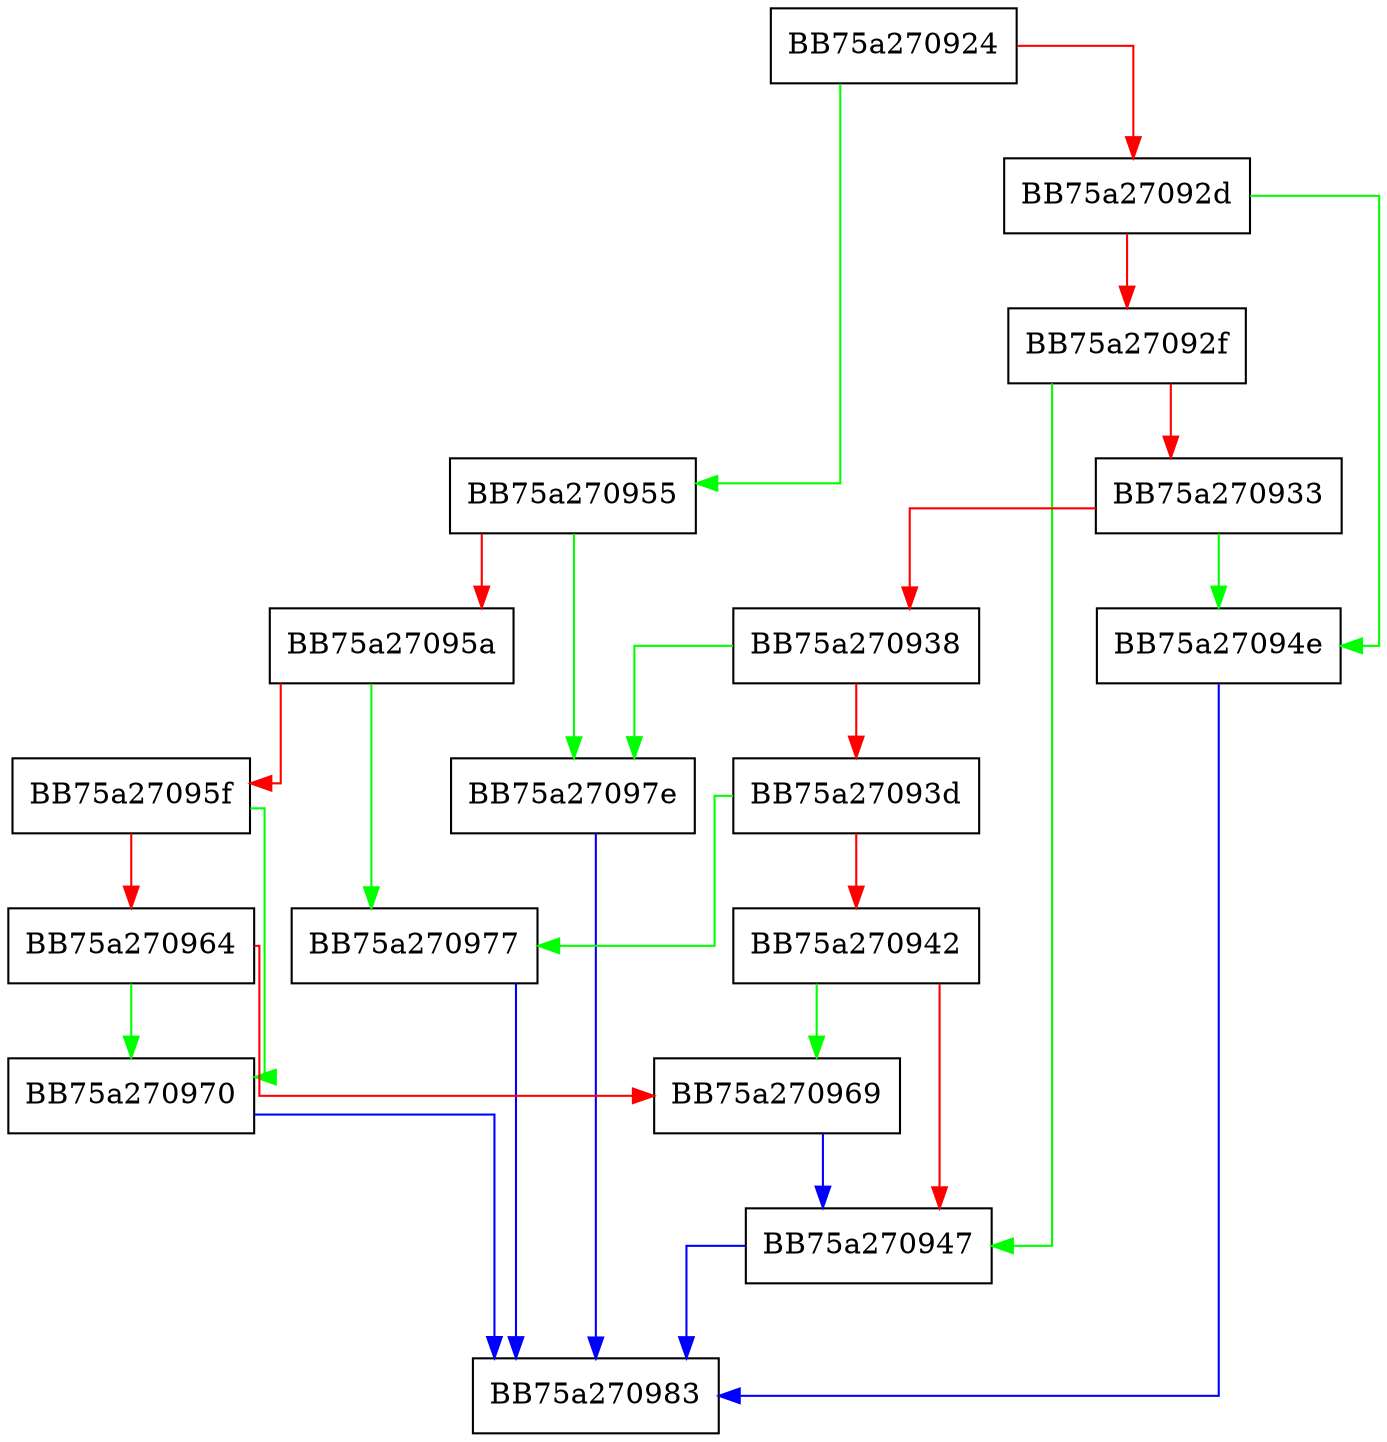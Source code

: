 digraph InnoMethodToUnplibMethod {
  node [shape="box"];
  graph [splines=ortho];
  BB75a270924 -> BB75a270955 [color="green"];
  BB75a270924 -> BB75a27092d [color="red"];
  BB75a27092d -> BB75a27094e [color="green"];
  BB75a27092d -> BB75a27092f [color="red"];
  BB75a27092f -> BB75a270947 [color="green"];
  BB75a27092f -> BB75a270933 [color="red"];
  BB75a270933 -> BB75a27094e [color="green"];
  BB75a270933 -> BB75a270938 [color="red"];
  BB75a270938 -> BB75a27097e [color="green"];
  BB75a270938 -> BB75a27093d [color="red"];
  BB75a27093d -> BB75a270977 [color="green"];
  BB75a27093d -> BB75a270942 [color="red"];
  BB75a270942 -> BB75a270969 [color="green"];
  BB75a270942 -> BB75a270947 [color="red"];
  BB75a270947 -> BB75a270983 [color="blue"];
  BB75a27094e -> BB75a270983 [color="blue"];
  BB75a270955 -> BB75a27097e [color="green"];
  BB75a270955 -> BB75a27095a [color="red"];
  BB75a27095a -> BB75a270977 [color="green"];
  BB75a27095a -> BB75a27095f [color="red"];
  BB75a27095f -> BB75a270970 [color="green"];
  BB75a27095f -> BB75a270964 [color="red"];
  BB75a270964 -> BB75a270970 [color="green"];
  BB75a270964 -> BB75a270969 [color="red"];
  BB75a270969 -> BB75a270947 [color="blue"];
  BB75a270970 -> BB75a270983 [color="blue"];
  BB75a270977 -> BB75a270983 [color="blue"];
  BB75a27097e -> BB75a270983 [color="blue"];
}